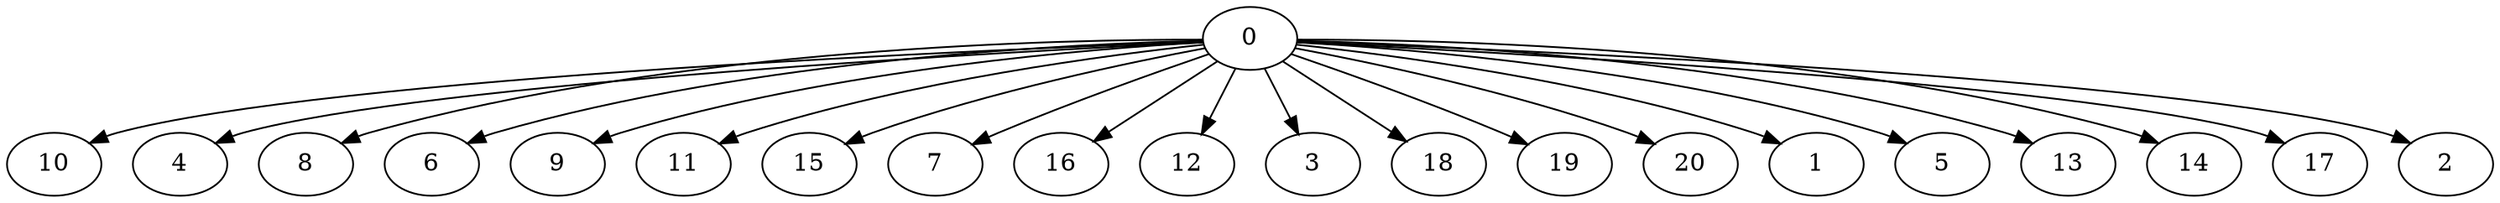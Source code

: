 digraph "Fork_Nodes_21_CCR_10.03_WeightType_Random" {
	graph ["Duplicate states"=0,
		GraphType=Fork,
		"Max states in OPEN"=0,
		Modes="120000ms; topo-ordered tasks, ; Pruning: task equivalence, fixed order ready list, ; F-value: ; Optimisation: best schedule length (\
SL) optimisation on equal, ",
		NumberOfTasks=21,
		"Pruned using list schedule length"=349,
		"States removed from OPEN"=0,
		TargetSystem="Homogeneous-2",
		"Time to schedule (ms)"=256,
		"Total idle time"=26,
		"Total schedule length"=75,
		"Total sequential time"=124,
		"Total states created"=4130
	];
	0	["Finish time"=4,
		Processor=0,
		"Start time"=0,
		Weight=4];
	10	["Finish time"=26,
		Processor=0,
		"Start time"=16,
		Weight=10];
	0 -> 10	[Weight=74];
	4	["Finish time"=62,
		Processor=1,
		"Start time"=53,
		Weight=9];
	0 -> 4	[Weight=42];
	8	["Finish time"=51,
		Processor=0,
		"Start time"=42,
		Weight=9];
	0 -> 8	[Weight=95];
	6	["Finish time"=44,
		Processor=1,
		"Start time"=36,
		Weight=8];
	0 -> 6	[Weight=32];
	9	["Finish time"=70,
		Processor=1,
		"Start time"=62,
		Weight=8];
	0 -> 9	[Weight=53];
	11	["Finish time"=64,
		Processor=0,
		"Start time"=56,
		Weight=8];
	0 -> 11	[Weight=105];
	15	["Finish time"=42,
		Processor=0,
		"Start time"=34,
		Weight=8];
	0 -> 15	[Weight=84];
	7	["Finish time"=32,
		Processor=1,
		"Start time"=25,
		Weight=7];
	0 -> 7	[Weight=21];
	16	["Finish time"=71,
		Processor=0,
		"Start time"=64,
		Weight=7];
	0 -> 16	[Weight=105];
	12	["Finish time"=10,
		Processor=0,
		"Start time"=4,
		Weight=6];
	0 -> 12	[Weight=42];
	3	["Finish time"=75,
		Processor=1,
		"Start time"=70,
		Weight=5];
	0 -> 3	[Weight=53];
	18	["Finish time"=56,
		Processor=0,
		"Start time"=51,
		Weight=5];
	0 -> 18	[Weight=95];
	19	["Finish time"=49,
		Processor=1,
		"Start time"=44,
		Weight=5];
	0 -> 19	[Weight=32];
	20	["Finish time"=31,
		Processor=0,
		"Start time"=26,
		Weight=5];
	0 -> 20	[Weight=74];
	1	["Finish time"=16,
		Processor=0,
		"Start time"=12,
		Weight=4];
	0 -> 1	[Weight=63];
	5	["Finish time"=75,
		Processor=0,
		"Start time"=71,
		Weight=4];
	0 -> 5	[Weight=105];
	13	["Finish time"=53,
		Processor=1,
		"Start time"=49,
		Weight=4];
	0 -> 13	[Weight=32];
	14	["Finish time"=35,
		Processor=1,
		"Start time"=32,
		Weight=3];
	0 -> 14	[Weight=21];
	17	["Finish time"=34,
		Processor=0,
		"Start time"=31,
		Weight=3];
	0 -> 17	[Weight=74];
	2	["Finish time"=12,
		Processor=0,
		"Start time"=10,
		Weight=2];
	0 -> 2	[Weight=42];
}
